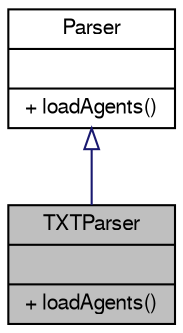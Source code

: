 digraph "TXTParser"
{
  edge [fontname="FreeSans",fontsize="10",labelfontname="FreeSans",labelfontsize="10"];
  node [fontname="FreeSans",fontsize="10",shape=record];
  Node1 [label="{TXTParser\n||+ loadAgents()\l}",height=0.2,width=0.4,color="black", fillcolor="grey75", style="filled" fontcolor="black"];
  Node2 -> Node1 [dir="back",color="midnightblue",fontsize="10",style="solid",arrowtail="onormal",fontname="FreeSans"];
  Node2 [label="{Parser\n||+ loadAgents()\l}",height=0.2,width=0.4,color="black", fillcolor="white", style="filled",URL="$class_parser.html",tooltip="This abstract class represents the interface of a parser to load agents from files with different for..."];
}
